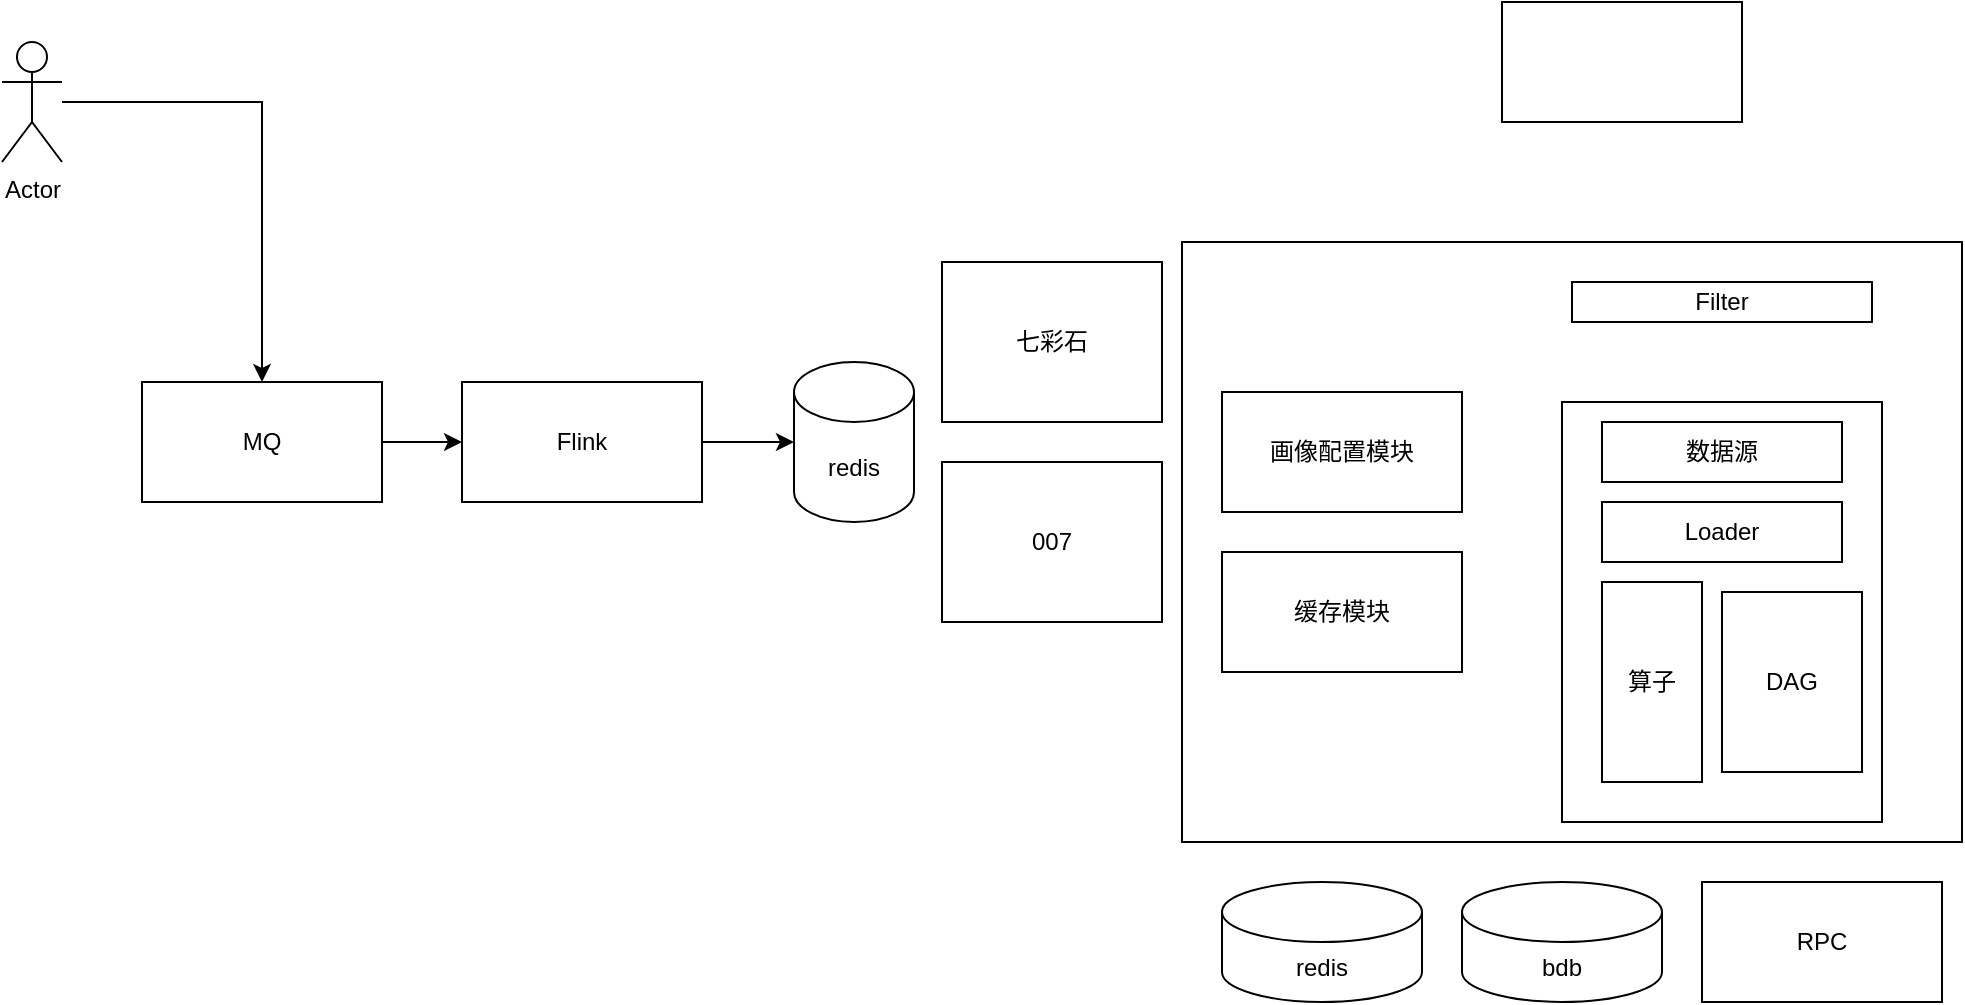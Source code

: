 <mxfile version="20.7.4" type="github">
  <diagram id="AVu-LI5vIla4oIEH5PG-" name="第 1 页">
    <mxGraphModel dx="1026" dy="606" grid="1" gridSize="10" guides="1" tooltips="1" connect="1" arrows="1" fold="1" page="1" pageScale="1" pageWidth="827" pageHeight="1169" math="0" shadow="0">
      <root>
        <mxCell id="0" />
        <mxCell id="1" parent="0" />
        <mxCell id="gWW8pttiK126kuN3BOE5-16" value="" style="rounded=0;whiteSpace=wrap;html=1;" vertex="1" parent="1">
          <mxGeometry x="620" y="170" width="390" height="300" as="geometry" />
        </mxCell>
        <mxCell id="gWW8pttiK126kuN3BOE5-5" style="edgeStyle=orthogonalEdgeStyle;rounded=0;orthogonalLoop=1;jettySize=auto;html=1;entryX=0;entryY=0.5;entryDx=0;entryDy=0;" edge="1" parent="1" source="gWW8pttiK126kuN3BOE5-1" target="gWW8pttiK126kuN3BOE5-4">
          <mxGeometry relative="1" as="geometry" />
        </mxCell>
        <mxCell id="gWW8pttiK126kuN3BOE5-1" value="MQ" style="rounded=0;whiteSpace=wrap;html=1;" vertex="1" parent="1">
          <mxGeometry x="100" y="240" width="120" height="60" as="geometry" />
        </mxCell>
        <mxCell id="gWW8pttiK126kuN3BOE5-3" style="edgeStyle=orthogonalEdgeStyle;rounded=0;orthogonalLoop=1;jettySize=auto;html=1;entryX=0.5;entryY=0;entryDx=0;entryDy=0;" edge="1" parent="1" source="gWW8pttiK126kuN3BOE5-2" target="gWW8pttiK126kuN3BOE5-1">
          <mxGeometry relative="1" as="geometry" />
        </mxCell>
        <mxCell id="gWW8pttiK126kuN3BOE5-2" value="Actor" style="shape=umlActor;verticalLabelPosition=bottom;verticalAlign=top;html=1;outlineConnect=0;" vertex="1" parent="1">
          <mxGeometry x="30" y="70" width="30" height="60" as="geometry" />
        </mxCell>
        <mxCell id="gWW8pttiK126kuN3BOE5-7" style="edgeStyle=orthogonalEdgeStyle;rounded=0;orthogonalLoop=1;jettySize=auto;html=1;entryX=0;entryY=0.5;entryDx=0;entryDy=0;entryPerimeter=0;" edge="1" parent="1" source="gWW8pttiK126kuN3BOE5-4" target="gWW8pttiK126kuN3BOE5-8">
          <mxGeometry relative="1" as="geometry">
            <mxPoint x="446" y="262.5" as="targetPoint" />
          </mxGeometry>
        </mxCell>
        <mxCell id="gWW8pttiK126kuN3BOE5-4" value="Flink" style="rounded=0;whiteSpace=wrap;html=1;" vertex="1" parent="1">
          <mxGeometry x="260" y="240" width="120" height="60" as="geometry" />
        </mxCell>
        <mxCell id="gWW8pttiK126kuN3BOE5-8" value="redis" style="shape=cylinder3;whiteSpace=wrap;html=1;boundedLbl=1;backgroundOutline=1;size=15;" vertex="1" parent="1">
          <mxGeometry x="426" y="230" width="60" height="80" as="geometry" />
        </mxCell>
        <mxCell id="gWW8pttiK126kuN3BOE5-9" value="画像配置模块" style="rounded=0;whiteSpace=wrap;html=1;" vertex="1" parent="1">
          <mxGeometry x="640" y="245" width="120" height="60" as="geometry" />
        </mxCell>
        <mxCell id="gWW8pttiK126kuN3BOE5-10" value="缓存模块" style="rounded=0;whiteSpace=wrap;html=1;" vertex="1" parent="1">
          <mxGeometry x="640" y="325" width="120" height="60" as="geometry" />
        </mxCell>
        <mxCell id="gWW8pttiK126kuN3BOE5-11" value="" style="rounded=0;whiteSpace=wrap;html=1;" vertex="1" parent="1">
          <mxGeometry x="810" y="250" width="160" height="210" as="geometry" />
        </mxCell>
        <mxCell id="gWW8pttiK126kuN3BOE5-12" value="数据源" style="rounded=0;whiteSpace=wrap;html=1;" vertex="1" parent="1">
          <mxGeometry x="830" y="260" width="120" height="30" as="geometry" />
        </mxCell>
        <mxCell id="gWW8pttiK126kuN3BOE5-13" value="Loader" style="rounded=0;whiteSpace=wrap;html=1;" vertex="1" parent="1">
          <mxGeometry x="830" y="300" width="120" height="30" as="geometry" />
        </mxCell>
        <mxCell id="gWW8pttiK126kuN3BOE5-14" value="算子" style="rounded=0;whiteSpace=wrap;html=1;" vertex="1" parent="1">
          <mxGeometry x="830" y="340" width="50" height="100" as="geometry" />
        </mxCell>
        <mxCell id="gWW8pttiK126kuN3BOE5-15" value="DAG" style="rounded=0;whiteSpace=wrap;html=1;" vertex="1" parent="1">
          <mxGeometry x="890" y="345" width="70" height="90" as="geometry" />
        </mxCell>
        <mxCell id="gWW8pttiK126kuN3BOE5-17" value="Filter" style="rounded=0;whiteSpace=wrap;html=1;" vertex="1" parent="1">
          <mxGeometry x="815" y="190" width="150" height="20" as="geometry" />
        </mxCell>
        <mxCell id="gWW8pttiK126kuN3BOE5-20" value="redis" style="shape=cylinder3;whiteSpace=wrap;html=1;boundedLbl=1;backgroundOutline=1;size=15;" vertex="1" parent="1">
          <mxGeometry x="640" y="490" width="100" height="60" as="geometry" />
        </mxCell>
        <mxCell id="gWW8pttiK126kuN3BOE5-21" value="bdb" style="shape=cylinder3;whiteSpace=wrap;html=1;boundedLbl=1;backgroundOutline=1;size=15;" vertex="1" parent="1">
          <mxGeometry x="760" y="490" width="100" height="60" as="geometry" />
        </mxCell>
        <mxCell id="gWW8pttiK126kuN3BOE5-22" value="RPC" style="rounded=0;whiteSpace=wrap;html=1;" vertex="1" parent="1">
          <mxGeometry x="880" y="490" width="120" height="60" as="geometry" />
        </mxCell>
        <mxCell id="gWW8pttiK126kuN3BOE5-23" value="" style="rounded=0;whiteSpace=wrap;html=1;" vertex="1" parent="1">
          <mxGeometry x="780" y="50" width="120" height="60" as="geometry" />
        </mxCell>
        <mxCell id="gWW8pttiK126kuN3BOE5-24" value="七彩石" style="rounded=0;whiteSpace=wrap;html=1;" vertex="1" parent="1">
          <mxGeometry x="500" y="180" width="110" height="80" as="geometry" />
        </mxCell>
        <mxCell id="gWW8pttiK126kuN3BOE5-25" value="007" style="rounded=0;whiteSpace=wrap;html=1;" vertex="1" parent="1">
          <mxGeometry x="500" y="280" width="110" height="80" as="geometry" />
        </mxCell>
      </root>
    </mxGraphModel>
  </diagram>
</mxfile>

